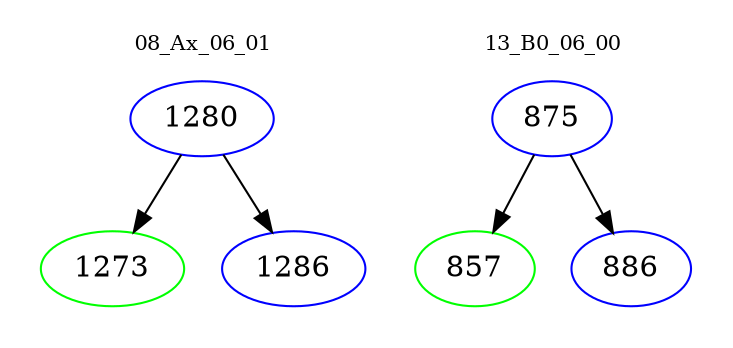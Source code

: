 digraph{
subgraph cluster_0 {
color = white
label = "08_Ax_06_01";
fontsize=10;
T0_1280 [label="1280", color="blue"]
T0_1280 -> T0_1273 [color="black"]
T0_1273 [label="1273", color="green"]
T0_1280 -> T0_1286 [color="black"]
T0_1286 [label="1286", color="blue"]
}
subgraph cluster_1 {
color = white
label = "13_B0_06_00";
fontsize=10;
T1_875 [label="875", color="blue"]
T1_875 -> T1_857 [color="black"]
T1_857 [label="857", color="green"]
T1_875 -> T1_886 [color="black"]
T1_886 [label="886", color="blue"]
}
}
